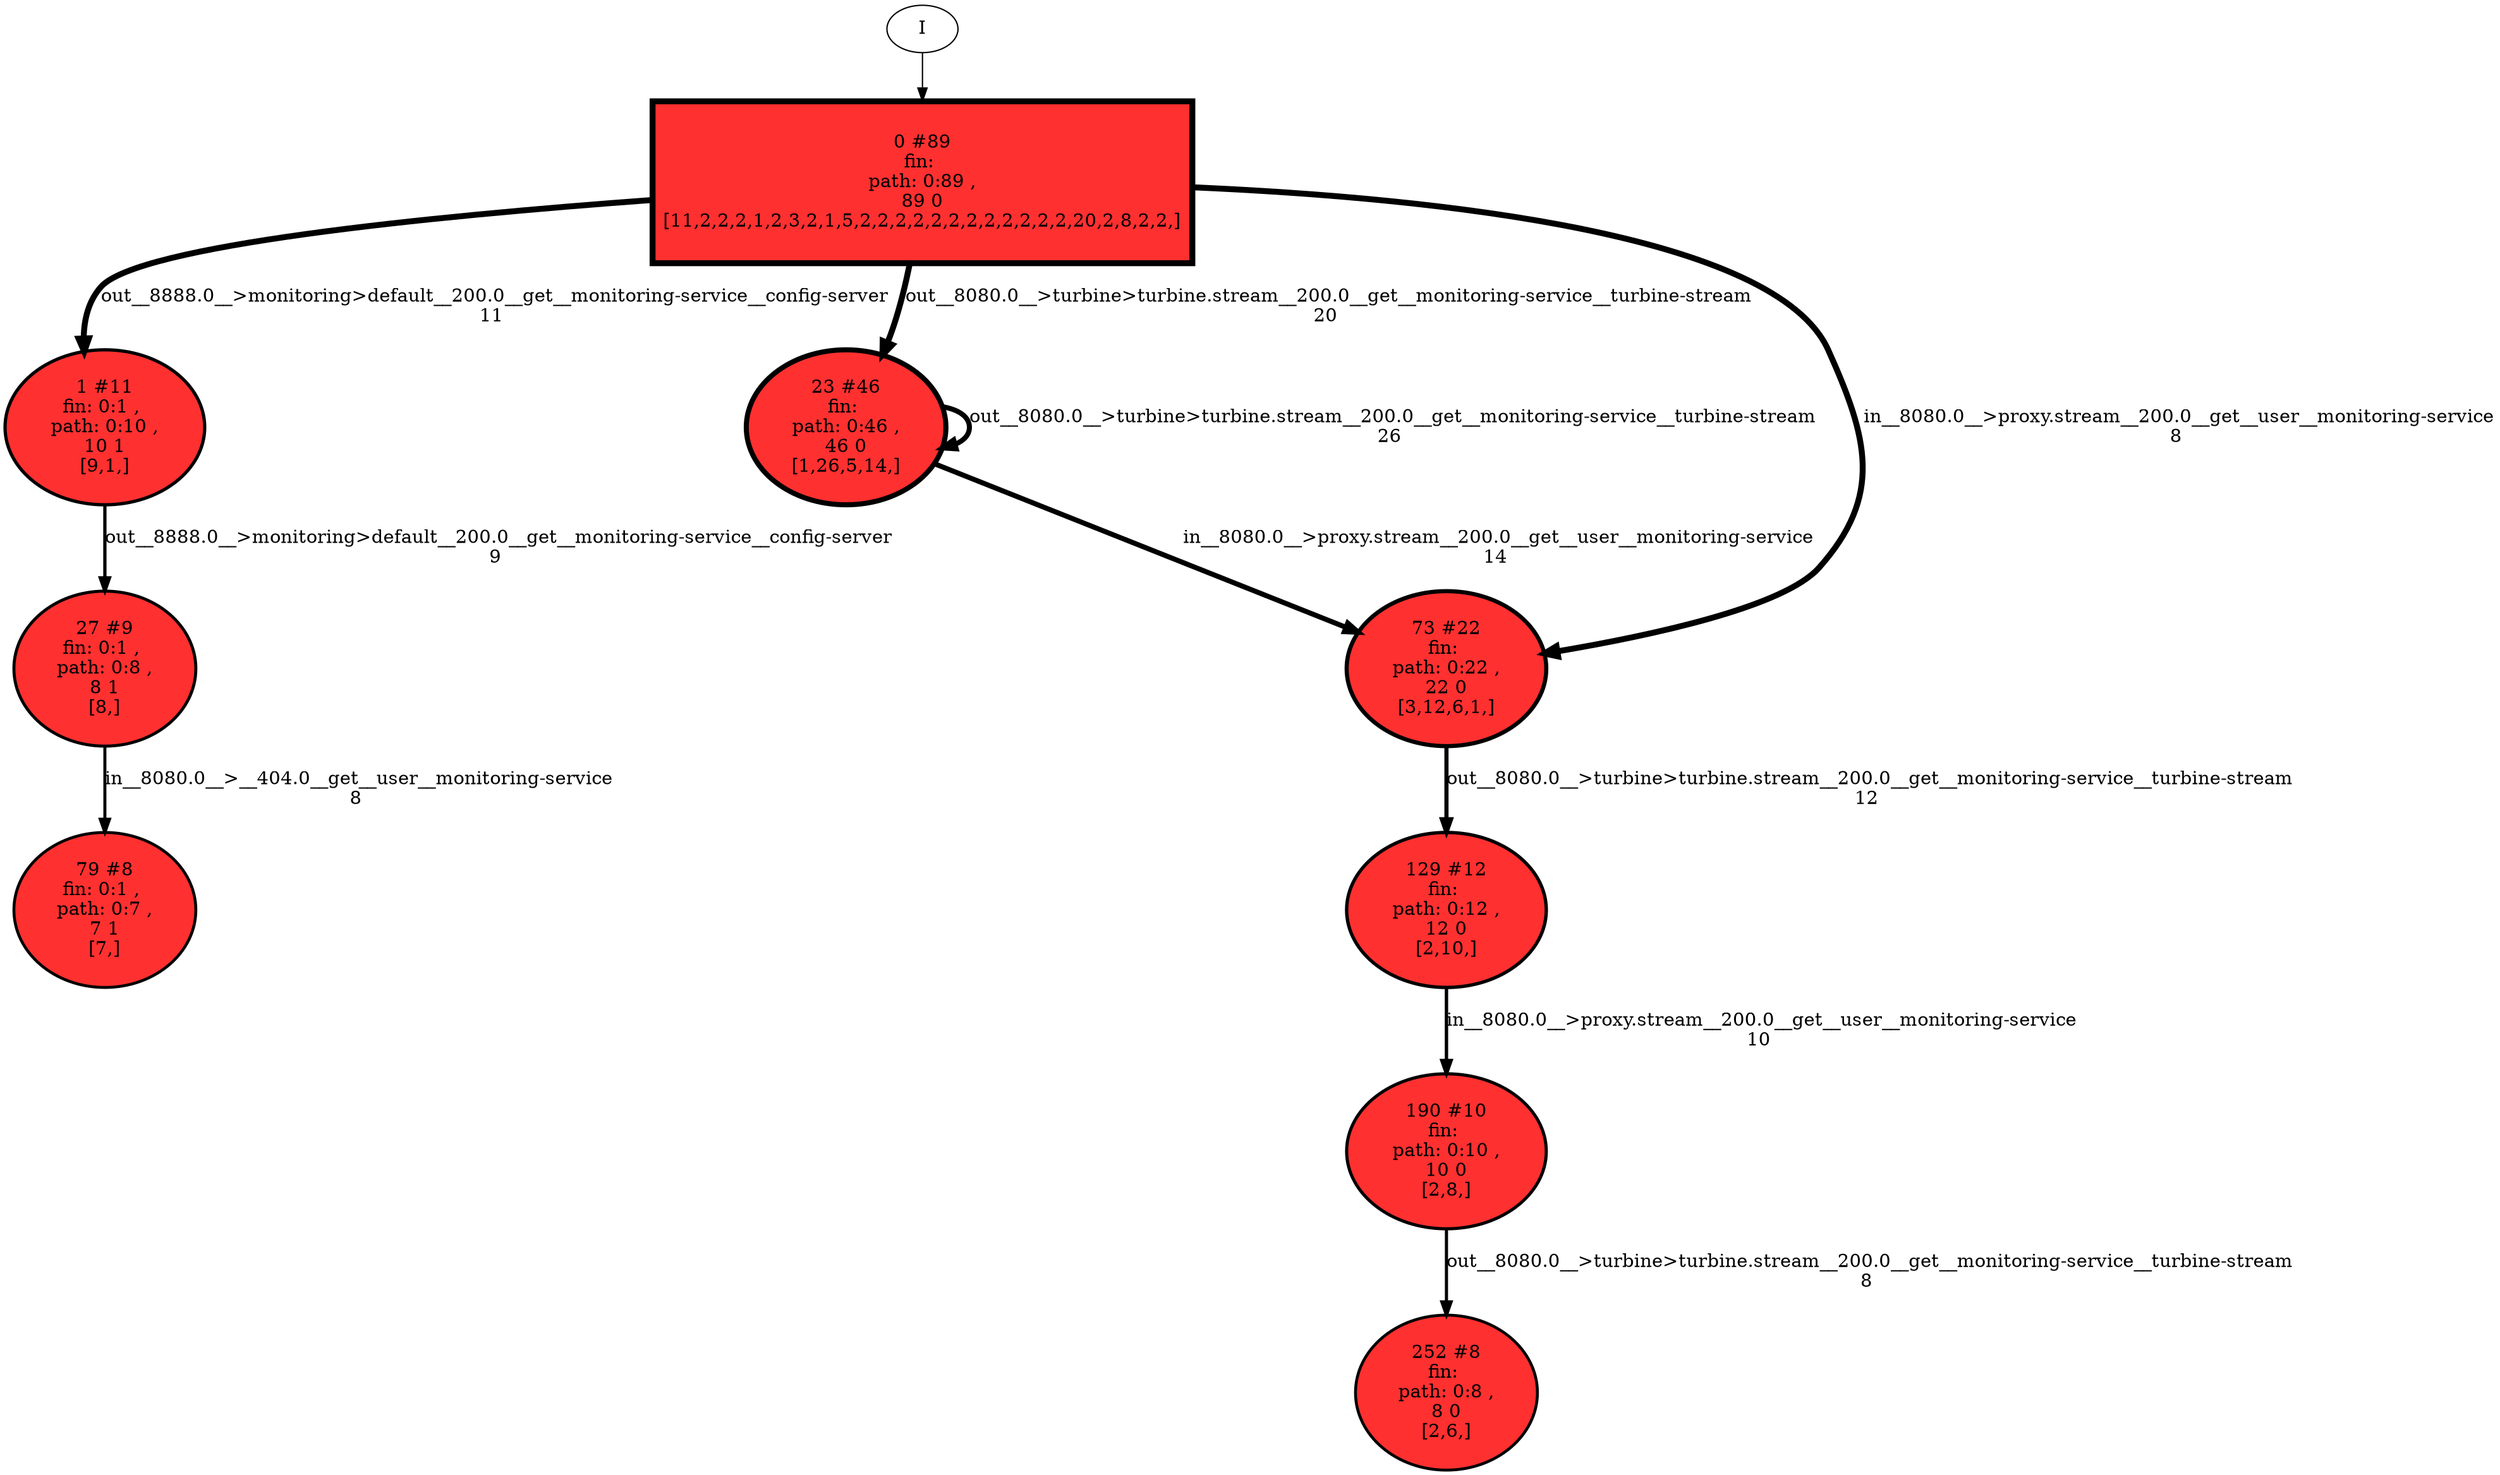 // produced with flexfringe // 
digraph DFA {
	0 [label="root" shape=box];
		I -> 0;
	0 [ label="0 #89
fin: 
 path: 0:89 , 
89 0
[11,2,2,2,1,2,3,2,1,5,2,2,2,2,2,2,2,2,2,2,2,2,20,2,8,2,2,]" , style=filled, fillcolor="firebrick1", width=1.70471, height=1.70471, penwidth=4.49981];
		0 -> 1 [label="out__8888.0__>monitoring>default__200.0__get__monitoring-service__config-server
11 " , penwidth=4.49981 ];
		0 -> 23 [label="out__8080.0__>turbine>turbine.stream__200.0__get__monitoring-service__turbine-stream
20 " , penwidth=4.49981 ];
		0 -> 73 [label="in__8080.0__>proxy.stream__200.0__get__user__monitoring-service
8 " , penwidth=4.49981 ];
	1 [ label="1 #11
fin: 0:1 , 
 path: 0:10 , 
10 1
[9,1,]" , style=filled, fillcolor="firebrick1", width=1.24844, height=1.24844, penwidth=2.48491];
		1 -> 27 [label="out__8888.0__>monitoring>default__200.0__get__monitoring-service__config-server
9 " , penwidth=2.48491 ];
	23 [ label="23 #46
fin: 
 path: 0:46 , 
46 0
[1,26,5,14,]" , style=filled, fillcolor="firebrick1", width=1.57901, height=1.57901, penwidth=3.85015];
		23 -> 23 [label="out__8080.0__>turbine>turbine.stream__200.0__get__monitoring-service__turbine-stream
26 " , penwidth=3.85015 ];
		23 -> 73 [label="in__8080.0__>proxy.stream__200.0__get__user__monitoring-service
14 " , penwidth=3.85015 ];
	27 [ label="27 #9
fin: 0:1 , 
 path: 0:8 , 
8 1
[8,]" , style=filled, fillcolor="firebrick1", width=1.19471, height=1.19471, penwidth=2.30259];
		27 -> 79 [label="in__8080.0__>__404.0__get__user__monitoring-service
8 " , penwidth=2.30259 ];
	73 [ label="73 #22
fin: 
 path: 0:22 , 
22 0
[3,12,6,1,]" , style=filled, fillcolor="firebrick1", width=1.41961, height=1.41961, penwidth=3.13549];
		73 -> 129 [label="out__8080.0__>turbine>turbine.stream__200.0__get__monitoring-service__turbine-stream
12 " , penwidth=3.13549 ];
	79 [ label="79 #8
fin: 0:1 , 
 path: 0:7 , 
7 1
[7,]" , style=filled, fillcolor="firebrick1", width=1.16228, height=1.16228, penwidth=2.19722];
	129 [ label="129 #12
fin: 
 path: 0:12 , 
12 0
[2,10,]" , style=filled, fillcolor="firebrick1", width=1.27115, height=1.27115, penwidth=2.56495];
		129 -> 190 [label="in__8080.0__>proxy.stream__200.0__get__user__monitoring-service
10 " , penwidth=2.56495 ];
	190 [ label="190 #10
fin: 
 path: 0:10 , 
10 0
[2,8,]" , style=filled, fillcolor="firebrick1", width=1.22316, height=1.22316, penwidth=2.3979];
		190 -> 252 [label="out__8080.0__>turbine>turbine.stream__200.0__get__monitoring-service__turbine-stream
8 " , penwidth=2.3979 ];
	252 [ label="252 #8
fin: 
 path: 0:8 , 
8 0
[2,6,]" , style=filled, fillcolor="firebrick1", width=1.16228, height=1.16228, penwidth=2.19722];
}
